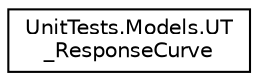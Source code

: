 digraph "Graphical Class Hierarchy"
{
 // LATEX_PDF_SIZE
  edge [fontname="Helvetica",fontsize="10",labelfontname="Helvetica",labelfontsize="10"];
  node [fontname="Helvetica",fontsize="10",shape=record];
  rankdir="LR";
  Node0 [label="UnitTests.Models.UT\l_ResponseCurve",height=0.2,width=0.4,color="black", fillcolor="white", style="filled",URL="$class_unit_tests_1_1_models_1_1_u_t___response_curve.html",tooltip=" "];
}
